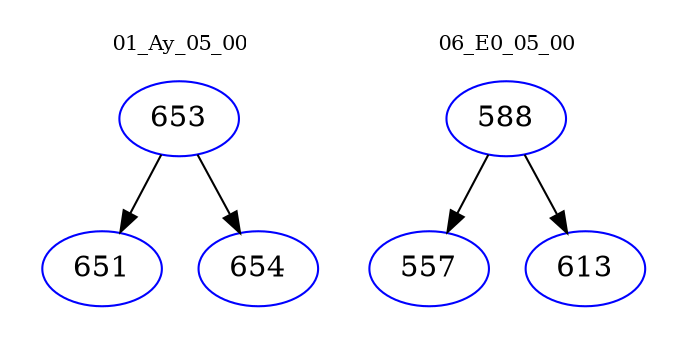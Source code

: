 digraph{
subgraph cluster_0 {
color = white
label = "01_Ay_05_00";
fontsize=10;
T0_653 [label="653", color="blue"]
T0_653 -> T0_651 [color="black"]
T0_651 [label="651", color="blue"]
T0_653 -> T0_654 [color="black"]
T0_654 [label="654", color="blue"]
}
subgraph cluster_1 {
color = white
label = "06_E0_05_00";
fontsize=10;
T1_588 [label="588", color="blue"]
T1_588 -> T1_557 [color="black"]
T1_557 [label="557", color="blue"]
T1_588 -> T1_613 [color="black"]
T1_613 [label="613", color="blue"]
}
}
